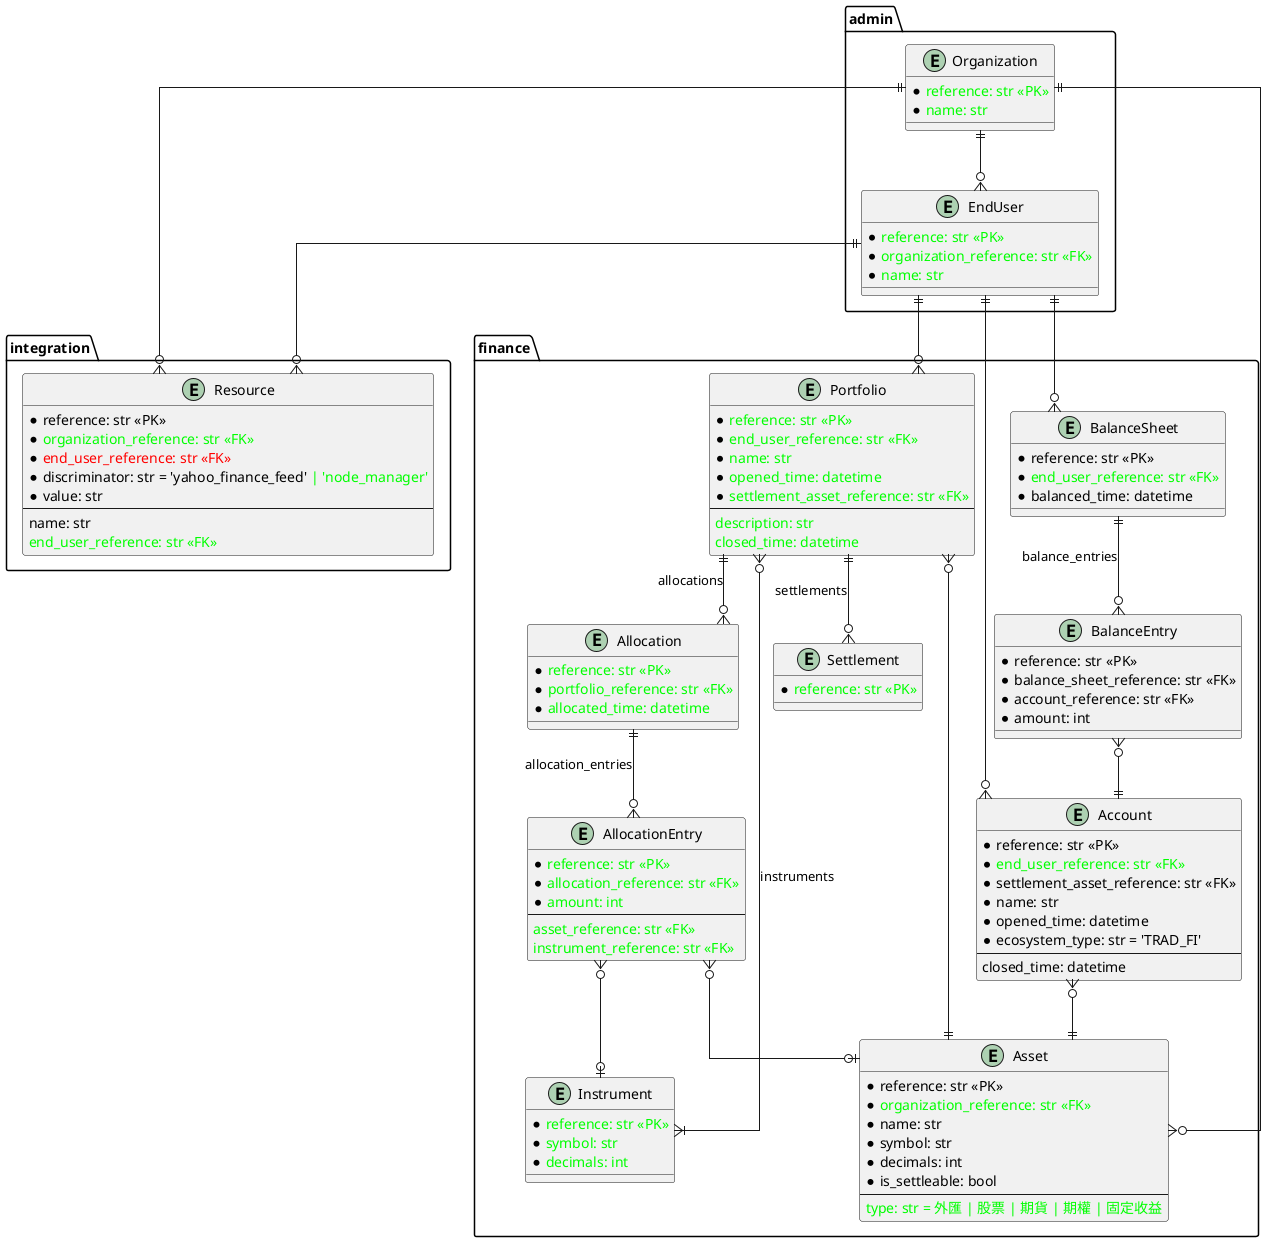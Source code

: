 @startuml

!function $add($a)
!return "<color:#00ff00>" + $a + "</color>"
!endfunction

!function $remove($a)
!return "<color:#ff0000>" + $a + "</color>"
!endfunction

skinparam backgroundColor transparent
skinparam linetype ortho

package admin {
  entity "Organization" {
    * $add("reference: str <<PK>>")
    * $add("name: str")
  }

  entity "EndUser" {
    * $add("reference: str <<PK>>")
    * $add("organization_reference: str <<FK>>")
    * $add("name: str")
  }
}

package integration {
  entity "Resource" {
    * reference: str <<PK>>
    * $add("organization_reference: str <<FK>>")
    * $remove("end_user_reference: str <<FK>>")
    * discriminator: str = 'yahoo_finance_feed' $add("| 'node_manager'")
    * value: str
    --
    name: str
    $add("end_user_reference: str <<FK>>")
  }
}

package finance {
  entity "Asset" {
    * reference: str <<PK>>
    * $add("organization_reference: str <<FK>>")
    * name: str
    * symbol: str
    * decimals: int
    * is_settleable: bool
    --
    $add("type: str = 外匯 | 股票 | 期貨 | 期權 | 固定收益")
  }

  entity "Account" {
    * reference: str <<PK>>
    * $add("end_user_reference: str <<FK>>")
    * settlement_asset_reference: str <<FK>>
    * name: str
    * opened_time: datetime
    * ecosystem_type: str = 'TRAD_FI'
    --
    closed_time: datetime
  }

  entity "BalanceSheet" {
    * reference: str <<PK>>
    * $add("end_user_reference: str <<FK>>")
    * balanced_time: datetime
  }

  entity "BalanceEntry" {
    * reference: str <<PK>>
    * balance_sheet_reference: str <<FK>>
    * account_reference: str <<FK>>
    * amount: int
  }

  entity "Instrument" {
    * $add("reference: str <<PK>>")
    * $add("symbol: str")
    * $add("decimals: int")
  }

  entity "Portfolio" {
    * $add("reference: str <<PK>>")
    * $add("end_user_reference: str <<FK>>")
    * $add("name: str")
    * $add("opened_time: datetime")
    * $add("settlement_asset_reference: str <<FK>>")
    --
    $add("description: str")
    $add("closed_time: datetime")
  }

  entity "Allocation" {
    * $add("reference: str <<PK>>")
    * $add("portfolio_reference: str <<FK>>")
    * $add("allocated_time: datetime")
  }

  entity "AllocationEntry" {
    * $add("reference: str <<PK>>")
    * $add("allocation_reference: str <<FK>>")
    * $add("amount: int")
    --
    $add("asset_reference: str <<FK>>")
    $add("instrument_reference: str <<FK>>")
  }

  entity "Settlement" {
    * $add("reference: str <<PK>>")
  }
}

'Zero or One  |o--
'Exactly One  ||--
'Zero or Many }o--
'One or Many  }|--

Organization ||--o{ EndUser
Organization ||--o{ Resource
Organization ||--o{ Asset

EndUser      ||--o{ Resource
EndUser      ||--o{ Account
EndUser      ||--o{ BalanceSheet
EndUser      ||--o{ Portfolio

Account      }o--|| Asset
BalanceSheet ||--o{ BalanceEntry: balance_entries
BalanceEntry }o--|| Account

Portfolio    }o--|| Asset
Portfolio    }o--|{ Instrument: instruments
Portfolio    ||--o{ Allocation: allocations
Portfolio    ||--o{ Settlement: settlements

Allocation ||--o{ AllocationEntry: allocation_entries
AllocationEntry }o--o| Asset
AllocationEntry }o--o| Instrument

@enduml